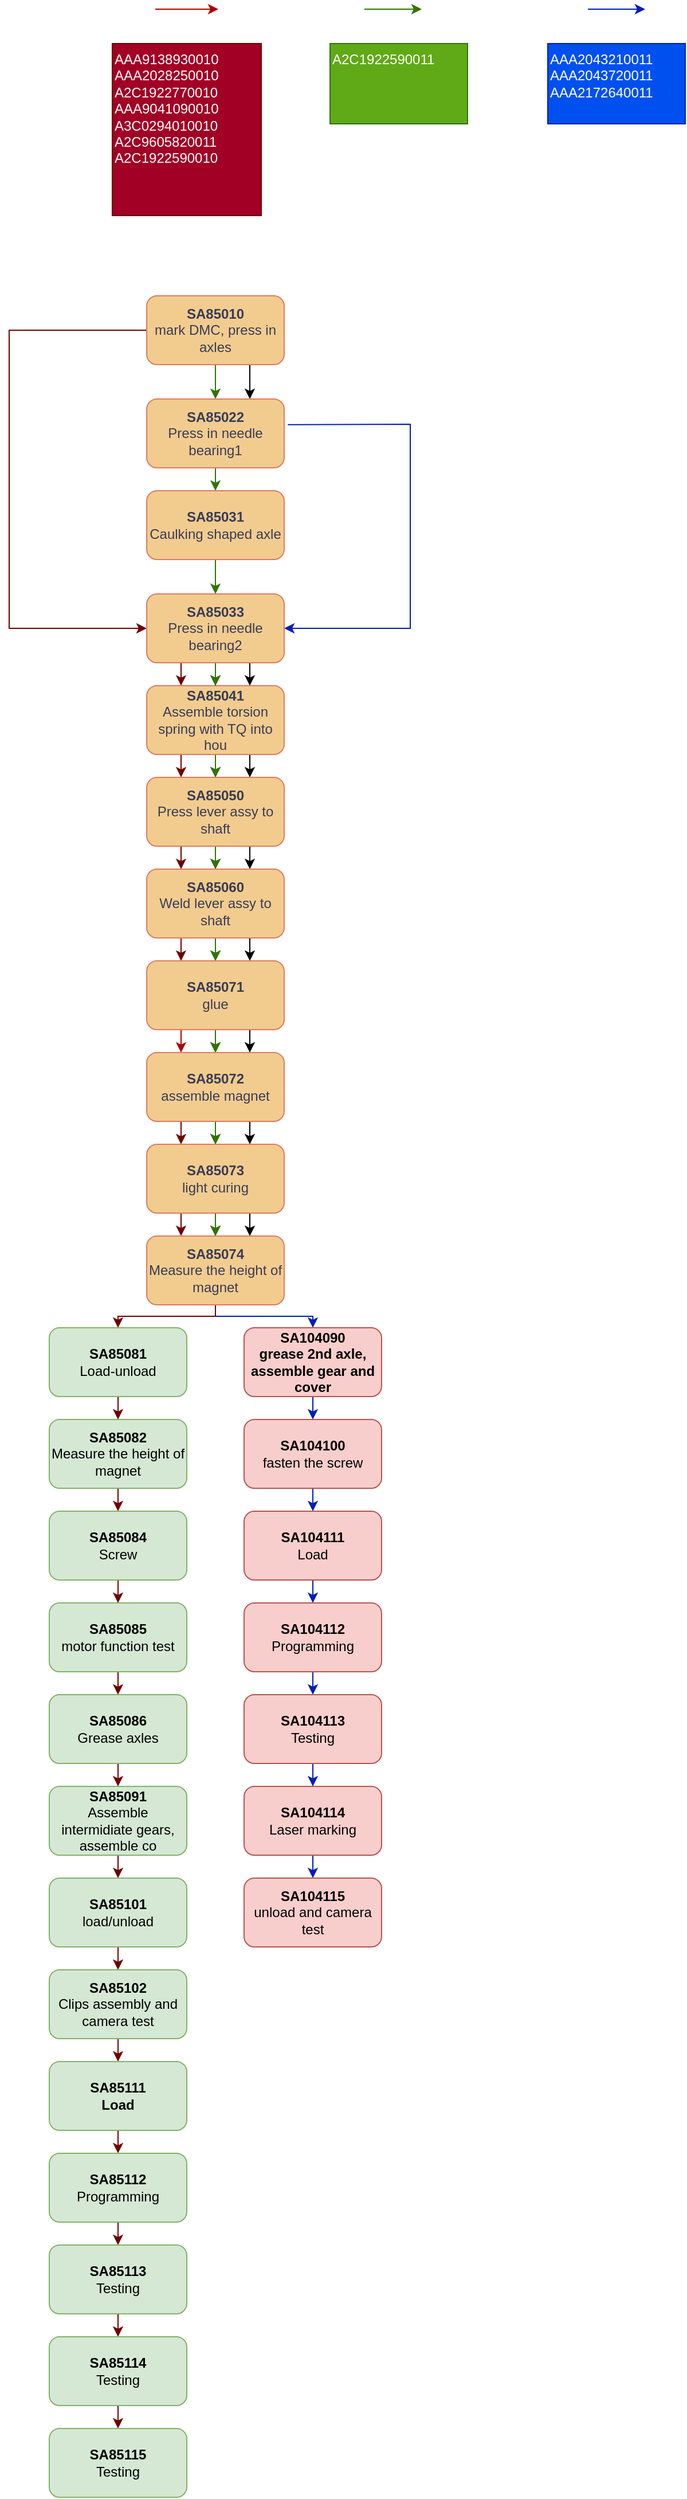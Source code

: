 <mxfile version="21.4.0" type="github">
  <diagram name="第 1 页" id="F919wnhgWzae-JaYDJG2">
    <mxGraphModel dx="1509" dy="1915" grid="1" gridSize="10" guides="1" tooltips="1" connect="1" arrows="1" fold="1" page="1" pageScale="1" pageWidth="850" pageHeight="1100" math="0" shadow="0">
      <root>
        <mxCell id="0" />
        <mxCell id="1" parent="0" />
        <mxCell id="hngQ4NxMS0mRh_SunhJK-5" value="" style="edgeStyle=none;rounded=0;orthogonalLoop=1;jettySize=auto;html=1;fillColor=#60a917;strokeColor=#2D7600;" edge="1" parent="1" source="9NtsKkYMWsxhwqF0oPti-2" target="9NtsKkYMWsxhwqF0oPti-8">
          <mxGeometry relative="1" as="geometry" />
        </mxCell>
        <mxCell id="hngQ4NxMS0mRh_SunhJK-13" value="" style="edgeStyle=none;rounded=0;orthogonalLoop=1;jettySize=auto;html=1;exitX=0;exitY=0.5;exitDx=0;exitDy=0;fillColor=#a20025;strokeColor=#6F0000;entryX=0;entryY=0.5;entryDx=0;entryDy=0;" edge="1" parent="1" source="9NtsKkYMWsxhwqF0oPti-2" target="9NtsKkYMWsxhwqF0oPti-10">
          <mxGeometry relative="1" as="geometry">
            <mxPoint x="460" y="230" as="targetPoint" />
            <Array as="points">
              <mxPoint x="190" y="-40" />
              <mxPoint x="190" y="220" />
            </Array>
          </mxGeometry>
        </mxCell>
        <mxCell id="hngQ4NxMS0mRh_SunhJK-35" style="edgeStyle=none;rounded=0;orthogonalLoop=1;jettySize=auto;html=1;exitX=0.75;exitY=1;exitDx=0;exitDy=0;entryX=0.75;entryY=0;entryDx=0;entryDy=0;" edge="1" parent="1" source="9NtsKkYMWsxhwqF0oPti-2" target="9NtsKkYMWsxhwqF0oPti-8">
          <mxGeometry relative="1" as="geometry" />
        </mxCell>
        <mxCell id="9NtsKkYMWsxhwqF0oPti-2" value="&lt;font style=&quot;font-size: 12px;&quot;&gt;&lt;b style=&quot;&quot;&gt;SA85010&lt;/b&gt;&lt;br&gt;&lt;font style=&quot;font-size: 12px;&quot;&gt;mark DMC, press in axles&lt;/font&gt;&lt;/font&gt;" style="rounded=1;whiteSpace=wrap;html=1;fillColor=#F2CC8F;strokeColor=#E07A5F;labelBackgroundColor=none;fontColor=#393C56;" parent="1" vertex="1">
          <mxGeometry x="310" y="-70" width="120" height="60" as="geometry" />
        </mxCell>
        <mxCell id="hngQ4NxMS0mRh_SunhJK-6" value="" style="edgeStyle=none;rounded=0;orthogonalLoop=1;jettySize=auto;html=1;fillColor=#0050ef;strokeColor=#001DBC;entryX=1;entryY=0.5;entryDx=0;entryDy=0;exitX=1.026;exitY=0.373;exitDx=0;exitDy=0;exitPerimeter=0;" edge="1" parent="1" source="9NtsKkYMWsxhwqF0oPti-8" target="9NtsKkYMWsxhwqF0oPti-10">
          <mxGeometry relative="1" as="geometry">
            <mxPoint x="440" y="80" as="sourcePoint" />
            <Array as="points">
              <mxPoint x="540" y="42" />
              <mxPoint x="540" y="220" />
            </Array>
          </mxGeometry>
        </mxCell>
        <mxCell id="hngQ4NxMS0mRh_SunhJK-22" value="" style="edgeStyle=none;rounded=0;orthogonalLoop=1;jettySize=auto;html=1;fillColor=#60a917;strokeColor=#2D7600;" edge="1" parent="1" source="9NtsKkYMWsxhwqF0oPti-8" target="hngQ4NxMS0mRh_SunhJK-21">
          <mxGeometry relative="1" as="geometry" />
        </mxCell>
        <mxCell id="9NtsKkYMWsxhwqF0oPti-8" value="&lt;font style=&quot;&quot;&gt;&lt;b style=&quot;font-size: 12px;&quot;&gt;SA85022&lt;/b&gt;&lt;br&gt;&lt;/font&gt;Press in needle bearing1" style="rounded=1;whiteSpace=wrap;html=1;fillColor=#F2CC8F;strokeColor=#E07A5F;labelBackgroundColor=none;fontColor=#393C56;" parent="1" vertex="1">
          <mxGeometry x="310" y="20" width="120" height="60" as="geometry" />
        </mxCell>
        <mxCell id="9NtsKkYMWsxhwqF0oPti-71" value="" style="edgeStyle=orthogonalEdgeStyle;rounded=0;orthogonalLoop=1;jettySize=auto;html=1;strokeColor=#6F0000;fillColor=#a20025;" parent="1" source="9NtsKkYMWsxhwqF0oPti-9" target="9NtsKkYMWsxhwqF0oPti-11" edge="1">
          <mxGeometry relative="1" as="geometry">
            <Array as="points">
              <mxPoint x="370" y="325" />
              <mxPoint x="370" y="345" />
            </Array>
          </mxGeometry>
        </mxCell>
        <mxCell id="9NtsKkYMWsxhwqF0oPti-83" style="edgeStyle=orthogonalEdgeStyle;rounded=0;orthogonalLoop=1;jettySize=auto;html=1;exitDx=0;exitDy=0;entryDx=0;entryDy=0;fillColor=#60a917;strokeColor=#2D7600;" parent="1" source="9NtsKkYMWsxhwqF0oPti-9" target="9NtsKkYMWsxhwqF0oPti-11" edge="1">
          <mxGeometry relative="1" as="geometry">
            <Array as="points" />
          </mxGeometry>
        </mxCell>
        <mxCell id="hngQ4NxMS0mRh_SunhJK-15" style="edgeStyle=none;rounded=0;orthogonalLoop=1;jettySize=auto;html=1;exitX=0.25;exitY=1;exitDx=0;exitDy=0;entryX=0.25;entryY=0;entryDx=0;entryDy=0;fillColor=#a20025;strokeColor=#6F0000;" edge="1" parent="1" source="9NtsKkYMWsxhwqF0oPti-9" target="9NtsKkYMWsxhwqF0oPti-11">
          <mxGeometry relative="1" as="geometry" />
        </mxCell>
        <mxCell id="hngQ4NxMS0mRh_SunhJK-29" style="edgeStyle=none;rounded=0;orthogonalLoop=1;jettySize=auto;html=1;exitX=0.75;exitY=1;exitDx=0;exitDy=0;entryX=0.75;entryY=0;entryDx=0;entryDy=0;" edge="1" parent="1" source="9NtsKkYMWsxhwqF0oPti-9" target="9NtsKkYMWsxhwqF0oPti-11">
          <mxGeometry relative="1" as="geometry" />
        </mxCell>
        <mxCell id="9NtsKkYMWsxhwqF0oPti-9" value="&lt;font style=&quot;&quot;&gt;&lt;b style=&quot;font-size: 12px;&quot;&gt;SA85041&lt;/b&gt;&lt;br&gt;Assemble torsion spring with TQ into hou&lt;br&gt;&lt;/font&gt;" style="rounded=1;whiteSpace=wrap;html=1;fillColor=#F2CC8F;strokeColor=#E07A5F;labelBackgroundColor=none;fontColor=#393C56;" parent="1" vertex="1">
          <mxGeometry x="310" y="270" width="120" height="60" as="geometry" />
        </mxCell>
        <mxCell id="9NtsKkYMWsxhwqF0oPti-70" value="" style="edgeStyle=orthogonalEdgeStyle;rounded=0;orthogonalLoop=1;jettySize=auto;html=1;strokeColor=#6F0000;fillColor=#a20025;" parent="1" source="9NtsKkYMWsxhwqF0oPti-10" target="9NtsKkYMWsxhwqF0oPti-9" edge="1">
          <mxGeometry relative="1" as="geometry">
            <Array as="points">
              <mxPoint x="370" y="245" />
              <mxPoint x="370" y="265" />
            </Array>
          </mxGeometry>
        </mxCell>
        <mxCell id="9NtsKkYMWsxhwqF0oPti-82" style="edgeStyle=orthogonalEdgeStyle;rounded=0;orthogonalLoop=1;jettySize=auto;html=1;exitDx=0;exitDy=0;entryDx=0;entryDy=0;fillColor=#60a917;strokeColor=#2D7600;" parent="1" source="9NtsKkYMWsxhwqF0oPti-10" target="9NtsKkYMWsxhwqF0oPti-9" edge="1">
          <mxGeometry relative="1" as="geometry">
            <Array as="points" />
          </mxGeometry>
        </mxCell>
        <mxCell id="hngQ4NxMS0mRh_SunhJK-14" style="edgeStyle=none;rounded=0;orthogonalLoop=1;jettySize=auto;html=1;exitX=0.25;exitY=1;exitDx=0;exitDy=0;entryX=0.25;entryY=0;entryDx=0;entryDy=0;fillColor=#a20025;strokeColor=#6F0000;" edge="1" parent="1" source="9NtsKkYMWsxhwqF0oPti-10" target="9NtsKkYMWsxhwqF0oPti-9">
          <mxGeometry relative="1" as="geometry" />
        </mxCell>
        <mxCell id="hngQ4NxMS0mRh_SunhJK-28" style="edgeStyle=none;rounded=0;orthogonalLoop=1;jettySize=auto;html=1;exitX=0.75;exitY=1;exitDx=0;exitDy=0;entryX=0.75;entryY=0;entryDx=0;entryDy=0;" edge="1" parent="1" source="9NtsKkYMWsxhwqF0oPti-10" target="9NtsKkYMWsxhwqF0oPti-9">
          <mxGeometry relative="1" as="geometry" />
        </mxCell>
        <mxCell id="9NtsKkYMWsxhwqF0oPti-10" value="&lt;font style=&quot;font-size: 12px;&quot;&gt;&lt;b style=&quot;&quot;&gt;SA85033&lt;/b&gt;&lt;br&gt;&lt;font style=&quot;font-size: 12px;&quot;&gt;Press in needle bearing2&lt;/font&gt;&lt;/font&gt;" style="rounded=1;whiteSpace=wrap;html=1;fillColor=#F2CC8F;strokeColor=#E07A5F;labelBackgroundColor=none;fontColor=#393C56;" parent="1" vertex="1">
          <mxGeometry x="310" y="190" width="120" height="60" as="geometry" />
        </mxCell>
        <mxCell id="9NtsKkYMWsxhwqF0oPti-72" value="" style="edgeStyle=orthogonalEdgeStyle;rounded=0;orthogonalLoop=1;jettySize=auto;html=1;strokeColor=#6F0000;fillColor=#a20025;" parent="1" source="9NtsKkYMWsxhwqF0oPti-11" target="9NtsKkYMWsxhwqF0oPti-12" edge="1">
          <mxGeometry relative="1" as="geometry">
            <Array as="points">
              <mxPoint x="370" y="405" />
              <mxPoint x="370" y="425" />
            </Array>
          </mxGeometry>
        </mxCell>
        <mxCell id="9NtsKkYMWsxhwqF0oPti-84" style="edgeStyle=orthogonalEdgeStyle;rounded=0;orthogonalLoop=1;jettySize=auto;html=1;exitDx=0;exitDy=0;entryDx=0;entryDy=0;fillColor=#60a917;strokeColor=#2D7600;" parent="1" source="9NtsKkYMWsxhwqF0oPti-11" target="9NtsKkYMWsxhwqF0oPti-12" edge="1">
          <mxGeometry relative="1" as="geometry">
            <Array as="points" />
          </mxGeometry>
        </mxCell>
        <mxCell id="hngQ4NxMS0mRh_SunhJK-16" style="edgeStyle=none;rounded=0;orthogonalLoop=1;jettySize=auto;html=1;exitX=0.25;exitY=1;exitDx=0;exitDy=0;entryX=0.25;entryY=0;entryDx=0;entryDy=0;fillColor=#a20025;strokeColor=#6F0000;" edge="1" parent="1" source="9NtsKkYMWsxhwqF0oPti-11" target="9NtsKkYMWsxhwqF0oPti-12">
          <mxGeometry relative="1" as="geometry" />
        </mxCell>
        <mxCell id="hngQ4NxMS0mRh_SunhJK-30" style="edgeStyle=none;rounded=0;orthogonalLoop=1;jettySize=auto;html=1;exitX=0.75;exitY=1;exitDx=0;exitDy=0;entryX=0.75;entryY=0;entryDx=0;entryDy=0;" edge="1" parent="1" source="9NtsKkYMWsxhwqF0oPti-11" target="9NtsKkYMWsxhwqF0oPti-12">
          <mxGeometry relative="1" as="geometry" />
        </mxCell>
        <mxCell id="9NtsKkYMWsxhwqF0oPti-11" value="&lt;font style=&quot;&quot;&gt;&lt;b style=&quot;font-size: 12px;&quot;&gt;SA85050&lt;/b&gt;&lt;b&gt;&lt;br&gt;&lt;/b&gt;Press lever assy to shaft&lt;br&gt;&lt;/font&gt;" style="rounded=1;whiteSpace=wrap;html=1;fillColor=#F2CC8F;strokeColor=#E07A5F;labelBackgroundColor=none;fontColor=#393C56;" parent="1" vertex="1">
          <mxGeometry x="310" y="350" width="120" height="60" as="geometry" />
        </mxCell>
        <mxCell id="9NtsKkYMWsxhwqF0oPti-73" value="" style="edgeStyle=orthogonalEdgeStyle;rounded=0;orthogonalLoop=1;jettySize=auto;html=1;strokeColor=#6F0000;fillColor=#a20025;" parent="1" source="9NtsKkYMWsxhwqF0oPti-12" target="9NtsKkYMWsxhwqF0oPti-17" edge="1">
          <mxGeometry relative="1" as="geometry">
            <Array as="points">
              <mxPoint x="370" y="485" />
              <mxPoint x="370" y="505" />
            </Array>
          </mxGeometry>
        </mxCell>
        <mxCell id="9NtsKkYMWsxhwqF0oPti-85" style="edgeStyle=orthogonalEdgeStyle;rounded=0;orthogonalLoop=1;jettySize=auto;html=1;exitDx=0;exitDy=0;entryDx=0;entryDy=0;fillColor=#60a917;strokeColor=#2D7600;" parent="1" source="9NtsKkYMWsxhwqF0oPti-12" target="9NtsKkYMWsxhwqF0oPti-17" edge="1">
          <mxGeometry relative="1" as="geometry">
            <Array as="points" />
          </mxGeometry>
        </mxCell>
        <mxCell id="hngQ4NxMS0mRh_SunhJK-17" style="edgeStyle=none;rounded=0;orthogonalLoop=1;jettySize=auto;html=1;exitX=0.25;exitY=1;exitDx=0;exitDy=0;entryX=0.25;entryY=0;entryDx=0;entryDy=0;fillColor=#a20025;strokeColor=#6F0000;" edge="1" parent="1" source="9NtsKkYMWsxhwqF0oPti-12" target="9NtsKkYMWsxhwqF0oPti-17">
          <mxGeometry relative="1" as="geometry" />
        </mxCell>
        <mxCell id="hngQ4NxMS0mRh_SunhJK-31" style="edgeStyle=none;rounded=0;orthogonalLoop=1;jettySize=auto;html=1;exitX=0.75;exitY=1;exitDx=0;exitDy=0;entryX=0.75;entryY=0;entryDx=0;entryDy=0;" edge="1" parent="1" source="9NtsKkYMWsxhwqF0oPti-12" target="9NtsKkYMWsxhwqF0oPti-17">
          <mxGeometry relative="1" as="geometry" />
        </mxCell>
        <mxCell id="9NtsKkYMWsxhwqF0oPti-12" value="&lt;font style=&quot;&quot;&gt;&lt;b style=&quot;font-size: 12px;&quot;&gt;SA85060&lt;/b&gt;&lt;br&gt;Weld lever assy to shaft&lt;br&gt;&lt;/font&gt;" style="rounded=1;whiteSpace=wrap;html=1;fillColor=#F2CC8F;strokeColor=#E07A5F;labelBackgroundColor=none;fontColor=#393C56;" parent="1" vertex="1">
          <mxGeometry x="310" y="430" width="120" height="60" as="geometry" />
        </mxCell>
        <mxCell id="9NtsKkYMWsxhwqF0oPti-75" value="" style="edgeStyle=orthogonalEdgeStyle;rounded=0;orthogonalLoop=1;jettySize=auto;html=1;strokeColor=#6F0000;fillColor=#a20025;" parent="1" source="9NtsKkYMWsxhwqF0oPti-17" target="9NtsKkYMWsxhwqF0oPti-18" edge="1">
          <mxGeometry relative="1" as="geometry">
            <Array as="points">
              <mxPoint x="370" y="565" />
              <mxPoint x="370" y="585" />
            </Array>
          </mxGeometry>
        </mxCell>
        <mxCell id="9NtsKkYMWsxhwqF0oPti-86" style="edgeStyle=orthogonalEdgeStyle;rounded=0;orthogonalLoop=1;jettySize=auto;html=1;exitDx=0;exitDy=0;entryDx=0;entryDy=0;fillColor=#60a917;strokeColor=#2D7600;" parent="1" source="9NtsKkYMWsxhwqF0oPti-17" target="9NtsKkYMWsxhwqF0oPti-18" edge="1">
          <mxGeometry relative="1" as="geometry">
            <Array as="points" />
          </mxGeometry>
        </mxCell>
        <mxCell id="hngQ4NxMS0mRh_SunhJK-18" style="edgeStyle=none;rounded=0;orthogonalLoop=1;jettySize=auto;html=1;exitX=0.25;exitY=1;exitDx=0;exitDy=0;entryX=0.25;entryY=0;entryDx=0;entryDy=0;fillColor=#e51400;strokeColor=#B20000;" edge="1" parent="1" source="9NtsKkYMWsxhwqF0oPti-17" target="9NtsKkYMWsxhwqF0oPti-18">
          <mxGeometry relative="1" as="geometry" />
        </mxCell>
        <mxCell id="hngQ4NxMS0mRh_SunhJK-32" style="edgeStyle=none;rounded=0;orthogonalLoop=1;jettySize=auto;html=1;exitX=0.75;exitY=1;exitDx=0;exitDy=0;entryX=0.75;entryY=0;entryDx=0;entryDy=0;" edge="1" parent="1" source="9NtsKkYMWsxhwqF0oPti-17" target="9NtsKkYMWsxhwqF0oPti-18">
          <mxGeometry relative="1" as="geometry" />
        </mxCell>
        <mxCell id="9NtsKkYMWsxhwqF0oPti-17" value="&lt;font style=&quot;&quot;&gt;&lt;b&gt;SA85071&lt;/b&gt;&lt;br&gt;glue&lt;br&gt;&lt;/font&gt;" style="rounded=1;whiteSpace=wrap;html=1;fillColor=#F2CC8F;strokeColor=#E07A5F;labelBackgroundColor=none;fontColor=#393C56;" parent="1" vertex="1">
          <mxGeometry x="310" y="510" width="120" height="60" as="geometry" />
        </mxCell>
        <mxCell id="9NtsKkYMWsxhwqF0oPti-76" value="" style="edgeStyle=orthogonalEdgeStyle;rounded=0;orthogonalLoop=1;jettySize=auto;html=1;strokeColor=#6F0000;fillColor=#a20025;" parent="1" source="9NtsKkYMWsxhwqF0oPti-18" target="9NtsKkYMWsxhwqF0oPti-19" edge="1">
          <mxGeometry relative="1" as="geometry">
            <Array as="points">
              <mxPoint x="370" y="645" />
              <mxPoint x="370" y="665" />
            </Array>
          </mxGeometry>
        </mxCell>
        <mxCell id="9NtsKkYMWsxhwqF0oPti-87" style="edgeStyle=orthogonalEdgeStyle;rounded=0;orthogonalLoop=1;jettySize=auto;html=1;exitDx=0;exitDy=0;entryDx=0;entryDy=0;fillColor=#60a917;strokeColor=#2D7600;" parent="1" source="9NtsKkYMWsxhwqF0oPti-18" target="9NtsKkYMWsxhwqF0oPti-19" edge="1">
          <mxGeometry relative="1" as="geometry">
            <Array as="points" />
          </mxGeometry>
        </mxCell>
        <mxCell id="hngQ4NxMS0mRh_SunhJK-19" style="edgeStyle=none;rounded=0;orthogonalLoop=1;jettySize=auto;html=1;exitX=0.25;exitY=1;exitDx=0;exitDy=0;entryX=0.25;entryY=0;entryDx=0;entryDy=0;fillColor=#a20025;strokeColor=#6F0000;" edge="1" parent="1" source="9NtsKkYMWsxhwqF0oPti-18" target="9NtsKkYMWsxhwqF0oPti-19">
          <mxGeometry relative="1" as="geometry" />
        </mxCell>
        <mxCell id="hngQ4NxMS0mRh_SunhJK-33" style="edgeStyle=none;rounded=0;orthogonalLoop=1;jettySize=auto;html=1;exitX=0.75;exitY=1;exitDx=0;exitDy=0;entryX=0.75;entryY=0;entryDx=0;entryDy=0;" edge="1" parent="1" source="9NtsKkYMWsxhwqF0oPti-18" target="9NtsKkYMWsxhwqF0oPti-19">
          <mxGeometry relative="1" as="geometry" />
        </mxCell>
        <mxCell id="9NtsKkYMWsxhwqF0oPti-18" value="&lt;font style=&quot;&quot;&gt;&lt;b&gt;SA85072&lt;/b&gt;&lt;br&gt;assemble magnet&lt;br&gt;&lt;/font&gt;" style="rounded=1;whiteSpace=wrap;html=1;fillColor=#F2CC8F;strokeColor=#E07A5F;labelBackgroundColor=none;fontColor=#393C56;" parent="1" vertex="1">
          <mxGeometry x="310" y="590" width="120" height="60" as="geometry" />
        </mxCell>
        <mxCell id="9NtsKkYMWsxhwqF0oPti-77" value="" style="edgeStyle=orthogonalEdgeStyle;rounded=0;orthogonalLoop=1;jettySize=auto;html=1;strokeColor=#6F0000;fillColor=#a20025;" parent="1" source="9NtsKkYMWsxhwqF0oPti-19" target="9NtsKkYMWsxhwqF0oPti-20" edge="1">
          <mxGeometry relative="1" as="geometry">
            <Array as="points">
              <mxPoint x="370" y="725" />
              <mxPoint x="370" y="745" />
            </Array>
          </mxGeometry>
        </mxCell>
        <mxCell id="9NtsKkYMWsxhwqF0oPti-88" style="edgeStyle=orthogonalEdgeStyle;rounded=0;orthogonalLoop=1;jettySize=auto;html=1;exitDx=0;exitDy=0;entryDx=0;entryDy=0;fillColor=#60a917;strokeColor=#2D7600;" parent="1" source="9NtsKkYMWsxhwqF0oPti-19" target="9NtsKkYMWsxhwqF0oPti-20" edge="1">
          <mxGeometry relative="1" as="geometry">
            <Array as="points" />
          </mxGeometry>
        </mxCell>
        <mxCell id="hngQ4NxMS0mRh_SunhJK-20" style="edgeStyle=none;rounded=0;orthogonalLoop=1;jettySize=auto;html=1;exitX=0.25;exitY=1;exitDx=0;exitDy=0;entryX=0.25;entryY=0;entryDx=0;entryDy=0;fillColor=#a20025;strokeColor=#6F0000;" edge="1" parent="1" source="9NtsKkYMWsxhwqF0oPti-19" target="9NtsKkYMWsxhwqF0oPti-20">
          <mxGeometry relative="1" as="geometry" />
        </mxCell>
        <mxCell id="hngQ4NxMS0mRh_SunhJK-34" style="edgeStyle=none;rounded=0;orthogonalLoop=1;jettySize=auto;html=1;exitX=0.75;exitY=1;exitDx=0;exitDy=0;entryX=0.75;entryY=0;entryDx=0;entryDy=0;" edge="1" parent="1" source="9NtsKkYMWsxhwqF0oPti-19" target="9NtsKkYMWsxhwqF0oPti-20">
          <mxGeometry relative="1" as="geometry" />
        </mxCell>
        <mxCell id="9NtsKkYMWsxhwqF0oPti-19" value="&lt;font style=&quot;&quot;&gt;&lt;b&gt;SA85073&lt;/b&gt;&lt;br&gt;light curing&lt;br&gt;&lt;/font&gt;" style="rounded=1;whiteSpace=wrap;html=1;fillColor=#F2CC8F;strokeColor=#E07A5F;labelBackgroundColor=none;fontColor=#393C56;" parent="1" vertex="1">
          <mxGeometry x="310" y="670" width="120" height="60" as="geometry" />
        </mxCell>
        <mxCell id="9NtsKkYMWsxhwqF0oPti-93" style="edgeStyle=orthogonalEdgeStyle;rounded=0;orthogonalLoop=1;jettySize=auto;html=1;exitDx=0;exitDy=0;entryDx=0;entryDy=0;strokeColor=#001DBC;" parent="1" source="9NtsKkYMWsxhwqF0oPti-20" target="9NtsKkYMWsxhwqF0oPti-41" edge="1">
          <mxGeometry relative="1" as="geometry">
            <Array as="points">
              <mxPoint x="370" y="805" />
              <mxPoint x="370" y="820" />
              <mxPoint x="455" y="820" />
              <mxPoint x="455" y="825" />
            </Array>
          </mxGeometry>
        </mxCell>
        <mxCell id="9NtsKkYMWsxhwqF0oPti-95" style="edgeStyle=orthogonalEdgeStyle;rounded=0;orthogonalLoop=1;jettySize=auto;html=1;exitDx=0;exitDy=0;entryDx=0;entryDy=0;fillColor=#a20025;strokeColor=#6F0000;" parent="1" source="9NtsKkYMWsxhwqF0oPti-20" target="9NtsKkYMWsxhwqF0oPti-26" edge="1">
          <mxGeometry relative="1" as="geometry">
            <Array as="points">
              <mxPoint x="370" y="805" />
              <mxPoint x="370" y="820" />
              <mxPoint x="285" y="820" />
              <mxPoint x="285" y="825" />
            </Array>
          </mxGeometry>
        </mxCell>
        <mxCell id="9NtsKkYMWsxhwqF0oPti-20" value="&lt;font style=&quot;&quot;&gt;&lt;b&gt;SA85074&lt;/b&gt;&lt;br&gt;Measure the height of magnet&lt;br&gt;&lt;/font&gt;" style="rounded=1;whiteSpace=wrap;html=1;fillColor=#F2CC8F;strokeColor=#E07A5F;labelBackgroundColor=none;fontColor=#393C56;" parent="1" vertex="1">
          <mxGeometry x="310" y="750" width="120" height="60" as="geometry" />
        </mxCell>
        <mxCell id="9NtsKkYMWsxhwqF0oPti-98" value="" style="edgeStyle=orthogonalEdgeStyle;rounded=0;orthogonalLoop=1;jettySize=auto;html=1;fillColor=#a20025;strokeColor=#6F0000;" parent="1" source="9NtsKkYMWsxhwqF0oPti-24" target="9NtsKkYMWsxhwqF0oPti-27" edge="1">
          <mxGeometry relative="1" as="geometry">
            <Array as="points">
              <mxPoint x="285" y="965" />
              <mxPoint x="285" y="985" />
            </Array>
          </mxGeometry>
        </mxCell>
        <mxCell id="9NtsKkYMWsxhwqF0oPti-24" value="&lt;font style=&quot;&quot;&gt;&lt;b&gt;SA85082&lt;/b&gt;&lt;br&gt;Measure the height of magnet&lt;br&gt;&lt;/font&gt;" style="rounded=1;whiteSpace=wrap;html=1;fillColor=#d5e8d4;strokeColor=#82b366;labelBackgroundColor=none;flipV=0;flipH=0;" parent="1" vertex="1">
          <mxGeometry x="225" y="910" width="120" height="60" as="geometry" />
        </mxCell>
        <mxCell id="9NtsKkYMWsxhwqF0oPti-101" value="" style="edgeStyle=orthogonalEdgeStyle;rounded=0;orthogonalLoop=1;jettySize=auto;html=1;fillColor=#a20025;strokeColor=#6F0000;" parent="1" source="9NtsKkYMWsxhwqF0oPti-25" target="9NtsKkYMWsxhwqF0oPti-28" edge="1">
          <mxGeometry relative="1" as="geometry">
            <Array as="points">
              <mxPoint x="285" y="1125" />
              <mxPoint x="285" y="1145" />
            </Array>
          </mxGeometry>
        </mxCell>
        <mxCell id="9NtsKkYMWsxhwqF0oPti-25" value="&lt;font style=&quot;&quot;&gt;&lt;b&gt;SA85085&lt;/b&gt;&lt;br&gt;motor function test&lt;br&gt;&lt;/font&gt;" style="rounded=1;whiteSpace=wrap;html=1;fillColor=#d5e8d4;strokeColor=#82b366;labelBackgroundColor=none;flipV=0;flipH=0;" parent="1" vertex="1">
          <mxGeometry x="225" y="1070" width="120" height="60" as="geometry" />
        </mxCell>
        <mxCell id="9NtsKkYMWsxhwqF0oPti-96" value="" style="edgeStyle=orthogonalEdgeStyle;rounded=0;orthogonalLoop=1;jettySize=auto;html=1;fillColor=#a20025;strokeColor=#6F0000;" parent="1" source="9NtsKkYMWsxhwqF0oPti-26" target="9NtsKkYMWsxhwqF0oPti-24" edge="1">
          <mxGeometry relative="1" as="geometry">
            <Array as="points">
              <mxPoint x="285" y="885" />
              <mxPoint x="285" y="905" />
            </Array>
          </mxGeometry>
        </mxCell>
        <mxCell id="9NtsKkYMWsxhwqF0oPti-26" value="&lt;font style=&quot;&quot;&gt;&lt;b&gt;SA85081&lt;br&gt;&lt;/b&gt;Load-unload&lt;br&gt;&lt;/font&gt;" style="rounded=1;whiteSpace=wrap;html=1;fillColor=#d5e8d4;strokeColor=#82b366;labelBackgroundColor=none;flipV=0;flipH=0;" parent="1" vertex="1">
          <mxGeometry x="225" y="830" width="120" height="60" as="geometry" />
        </mxCell>
        <mxCell id="9NtsKkYMWsxhwqF0oPti-100" value="" style="edgeStyle=orthogonalEdgeStyle;rounded=0;orthogonalLoop=1;jettySize=auto;html=1;fillColor=#a20025;strokeColor=#6F0000;" parent="1" source="9NtsKkYMWsxhwqF0oPti-27" target="9NtsKkYMWsxhwqF0oPti-25" edge="1">
          <mxGeometry relative="1" as="geometry">
            <Array as="points">
              <mxPoint x="285" y="1045" />
              <mxPoint x="285" y="1065" />
            </Array>
          </mxGeometry>
        </mxCell>
        <mxCell id="9NtsKkYMWsxhwqF0oPti-27" value="&lt;font style=&quot;&quot;&gt;&lt;b&gt;SA85084&lt;/b&gt;&lt;br&gt;Screw&lt;br&gt;&lt;/font&gt;" style="rounded=1;whiteSpace=wrap;html=1;fillColor=#d5e8d4;strokeColor=#82b366;labelBackgroundColor=none;flipV=0;flipH=0;" parent="1" vertex="1">
          <mxGeometry x="225" y="990" width="120" height="60" as="geometry" />
        </mxCell>
        <mxCell id="9NtsKkYMWsxhwqF0oPti-102" value="" style="edgeStyle=orthogonalEdgeStyle;rounded=0;orthogonalLoop=1;jettySize=auto;html=1;fillColor=#a20025;strokeColor=#6F0000;" parent="1" source="9NtsKkYMWsxhwqF0oPti-28" target="9NtsKkYMWsxhwqF0oPti-29" edge="1">
          <mxGeometry relative="1" as="geometry">
            <Array as="points">
              <mxPoint x="285" y="1205" />
              <mxPoint x="285" y="1225" />
            </Array>
          </mxGeometry>
        </mxCell>
        <mxCell id="9NtsKkYMWsxhwqF0oPti-28" value="&lt;font style=&quot;&quot;&gt;&lt;b&gt;SA85086&lt;/b&gt;&lt;br&gt;Grease axles&lt;br&gt;&lt;/font&gt;" style="rounded=1;whiteSpace=wrap;html=1;fillColor=#d5e8d4;strokeColor=#82b366;labelBackgroundColor=none;flipV=0;flipH=0;" parent="1" vertex="1">
          <mxGeometry x="225" y="1150" width="120" height="60" as="geometry" />
        </mxCell>
        <mxCell id="9NtsKkYMWsxhwqF0oPti-104" value="" style="edgeStyle=orthogonalEdgeStyle;rounded=0;orthogonalLoop=1;jettySize=auto;html=1;fillColor=#a20025;strokeColor=#6F0000;" parent="1" source="9NtsKkYMWsxhwqF0oPti-29" target="9NtsKkYMWsxhwqF0oPti-30" edge="1">
          <mxGeometry relative="1" as="geometry">
            <Array as="points">
              <mxPoint x="285" y="1285" />
              <mxPoint x="285" y="1305" />
            </Array>
          </mxGeometry>
        </mxCell>
        <mxCell id="9NtsKkYMWsxhwqF0oPti-29" value="&lt;font style=&quot;&quot;&gt;&lt;b&gt;SA85091&lt;/b&gt;&lt;br&gt;Assemble intermidiate gears, assemble co&lt;br&gt;&lt;/font&gt;" style="rounded=1;whiteSpace=wrap;html=1;fillColor=#d5e8d4;strokeColor=#82b366;labelBackgroundColor=none;flipV=0;flipH=0;" parent="1" vertex="1">
          <mxGeometry x="225" y="1230" width="120" height="60" as="geometry" />
        </mxCell>
        <mxCell id="9NtsKkYMWsxhwqF0oPti-105" value="" style="edgeStyle=orthogonalEdgeStyle;rounded=0;orthogonalLoop=1;jettySize=auto;html=1;fillColor=#a20025;strokeColor=#6F0000;" parent="1" source="9NtsKkYMWsxhwqF0oPti-30" target="9NtsKkYMWsxhwqF0oPti-33" edge="1">
          <mxGeometry relative="1" as="geometry">
            <Array as="points">
              <mxPoint x="285" y="1365" />
              <mxPoint x="285" y="1385" />
            </Array>
          </mxGeometry>
        </mxCell>
        <mxCell id="9NtsKkYMWsxhwqF0oPti-30" value="&lt;font style=&quot;&quot;&gt;&lt;b&gt;SA85101&lt;/b&gt;&lt;br&gt;load/unload&lt;br&gt;&lt;/font&gt;" style="rounded=1;whiteSpace=wrap;html=1;fillColor=#d5e8d4;strokeColor=#82b366;labelBackgroundColor=none;flipV=0;flipH=0;" parent="1" vertex="1">
          <mxGeometry x="225" y="1310" width="120" height="60" as="geometry" />
        </mxCell>
        <mxCell id="9NtsKkYMWsxhwqF0oPti-106" value="" style="edgeStyle=orthogonalEdgeStyle;rounded=0;orthogonalLoop=1;jettySize=auto;html=1;fillColor=#a20025;strokeColor=#6F0000;" parent="1" source="9NtsKkYMWsxhwqF0oPti-33" target="9NtsKkYMWsxhwqF0oPti-34" edge="1">
          <mxGeometry relative="1" as="geometry">
            <Array as="points">
              <mxPoint x="285" y="1445" />
              <mxPoint x="285" y="1465" />
            </Array>
          </mxGeometry>
        </mxCell>
        <mxCell id="9NtsKkYMWsxhwqF0oPti-33" value="&lt;font style=&quot;&quot;&gt;&lt;b&gt;SA85102&lt;/b&gt;&lt;br&gt;Clips assembly and camera test&lt;br&gt;&lt;/font&gt;" style="rounded=1;whiteSpace=wrap;html=1;fillColor=#d5e8d4;strokeColor=#82b366;labelBackgroundColor=none;flipV=0;flipH=0;" parent="1" vertex="1">
          <mxGeometry x="225" y="1390" width="120" height="60" as="geometry" />
        </mxCell>
        <mxCell id="9NtsKkYMWsxhwqF0oPti-107" value="" style="edgeStyle=orthogonalEdgeStyle;rounded=0;orthogonalLoop=1;jettySize=auto;html=1;fillColor=#a20025;strokeColor=#6F0000;" parent="1" source="9NtsKkYMWsxhwqF0oPti-34" target="9NtsKkYMWsxhwqF0oPti-35" edge="1">
          <mxGeometry relative="1" as="geometry">
            <Array as="points">
              <mxPoint x="285" y="1525" />
              <mxPoint x="285" y="1545" />
            </Array>
          </mxGeometry>
        </mxCell>
        <mxCell id="9NtsKkYMWsxhwqF0oPti-34" value="&lt;font style=&quot;&quot;&gt;&lt;b&gt;SA85111&lt;br&gt;Load&lt;/b&gt;&lt;br&gt;&lt;/font&gt;" style="rounded=1;whiteSpace=wrap;html=1;fillColor=#d5e8d4;strokeColor=#82b366;labelBackgroundColor=none;flipV=0;flipH=0;" parent="1" vertex="1">
          <mxGeometry x="225" y="1470" width="120" height="60" as="geometry" />
        </mxCell>
        <mxCell id="9NtsKkYMWsxhwqF0oPti-108" value="" style="edgeStyle=orthogonalEdgeStyle;rounded=0;orthogonalLoop=1;jettySize=auto;html=1;fillColor=#a20025;strokeColor=#6F0000;" parent="1" source="9NtsKkYMWsxhwqF0oPti-35" target="9NtsKkYMWsxhwqF0oPti-36" edge="1">
          <mxGeometry relative="1" as="geometry">
            <Array as="points">
              <mxPoint x="285" y="1605" />
              <mxPoint x="285" y="1625" />
            </Array>
          </mxGeometry>
        </mxCell>
        <mxCell id="9NtsKkYMWsxhwqF0oPti-35" value="&lt;font style=&quot;&quot;&gt;&lt;b&gt;SA85112&lt;/b&gt;&lt;br&gt;Programming&lt;br&gt;&lt;/font&gt;" style="rounded=1;whiteSpace=wrap;html=1;fillColor=#d5e8d4;strokeColor=#82b366;labelBackgroundColor=none;flipV=0;flipH=0;" parent="1" vertex="1">
          <mxGeometry x="225" y="1550" width="120" height="60" as="geometry" />
        </mxCell>
        <mxCell id="9NtsKkYMWsxhwqF0oPti-109" value="" style="edgeStyle=orthogonalEdgeStyle;rounded=0;orthogonalLoop=1;jettySize=auto;html=1;fillColor=#a20025;strokeColor=#6F0000;" parent="1" source="9NtsKkYMWsxhwqF0oPti-36" target="9NtsKkYMWsxhwqF0oPti-39" edge="1">
          <mxGeometry relative="1" as="geometry">
            <Array as="points">
              <mxPoint x="285" y="1685" />
              <mxPoint x="285" y="1705" />
            </Array>
          </mxGeometry>
        </mxCell>
        <mxCell id="9NtsKkYMWsxhwqF0oPti-36" value="&lt;font style=&quot;&quot;&gt;&lt;b&gt;SA85113&lt;/b&gt;&lt;br&gt;Testing&lt;br&gt;&lt;/font&gt;" style="rounded=1;whiteSpace=wrap;html=1;fillColor=#d5e8d4;strokeColor=#82b366;labelBackgroundColor=none;flipV=0;flipH=0;" parent="1" vertex="1">
          <mxGeometry x="225" y="1630" width="120" height="60" as="geometry" />
        </mxCell>
        <mxCell id="9NtsKkYMWsxhwqF0oPti-110" value="" style="edgeStyle=orthogonalEdgeStyle;rounded=0;orthogonalLoop=1;jettySize=auto;html=1;fillColor=#a20025;strokeColor=#6F0000;" parent="1" source="9NtsKkYMWsxhwqF0oPti-39" target="9NtsKkYMWsxhwqF0oPti-40" edge="1">
          <mxGeometry relative="1" as="geometry">
            <Array as="points">
              <mxPoint x="285" y="1765" />
              <mxPoint x="285" y="1785" />
            </Array>
          </mxGeometry>
        </mxCell>
        <mxCell id="9NtsKkYMWsxhwqF0oPti-39" value="&lt;font style=&quot;&quot;&gt;&lt;b&gt;SA85114&lt;/b&gt;&lt;br&gt;Testing&lt;br&gt;&lt;/font&gt;" style="rounded=1;whiteSpace=wrap;html=1;fillColor=#d5e8d4;strokeColor=#82b366;labelBackgroundColor=none;flipV=0;flipH=0;" parent="1" vertex="1">
          <mxGeometry x="225" y="1710" width="120" height="60" as="geometry" />
        </mxCell>
        <mxCell id="9NtsKkYMWsxhwqF0oPti-40" value="&lt;font style=&quot;&quot;&gt;&lt;b&gt;SA85115&lt;/b&gt;&lt;br&gt;Testing&lt;br&gt;&lt;/font&gt;" style="rounded=1;whiteSpace=wrap;html=1;fillColor=#d5e8d4;strokeColor=#82b366;labelBackgroundColor=none;flipV=0;flipH=0;" parent="1" vertex="1">
          <mxGeometry x="225" y="1790" width="120" height="60" as="geometry" />
        </mxCell>
        <mxCell id="9NtsKkYMWsxhwqF0oPti-111" value="" style="edgeStyle=orthogonalEdgeStyle;rounded=0;orthogonalLoop=1;jettySize=auto;html=1;strokeColor=#001DBC;" parent="1" source="9NtsKkYMWsxhwqF0oPti-41" target="9NtsKkYMWsxhwqF0oPti-42" edge="1">
          <mxGeometry relative="1" as="geometry">
            <Array as="points">
              <mxPoint x="455" y="885" />
              <mxPoint x="455" y="905" />
            </Array>
          </mxGeometry>
        </mxCell>
        <mxCell id="9NtsKkYMWsxhwqF0oPti-41" value="&lt;font style=&quot;&quot;&gt;&lt;span&gt;SA104090&lt;br&gt;&lt;/span&gt;grease 2nd axle, assemble gear and cover&lt;br&gt;&lt;/font&gt;" style="rounded=1;whiteSpace=wrap;html=1;fillColor=#f8cecc;strokeColor=#b85450;labelBackgroundColor=none;fontStyle=1;container=0;" parent="1" vertex="1">
          <mxGeometry x="395" y="830" width="120" height="60" as="geometry" />
        </mxCell>
        <mxCell id="9NtsKkYMWsxhwqF0oPti-112" value="" style="edgeStyle=orthogonalEdgeStyle;rounded=0;orthogonalLoop=1;jettySize=auto;html=1;strokeColor=#001DBC;" parent="1" source="9NtsKkYMWsxhwqF0oPti-42" target="9NtsKkYMWsxhwqF0oPti-43" edge="1">
          <mxGeometry relative="1" as="geometry">
            <Array as="points">
              <mxPoint x="455" y="965" />
              <mxPoint x="455" y="985" />
            </Array>
          </mxGeometry>
        </mxCell>
        <mxCell id="9NtsKkYMWsxhwqF0oPti-42" value="&lt;font style=&quot;&quot;&gt;&lt;b&gt;SA104100&lt;br&gt;&lt;/b&gt;fasten the screw&lt;br&gt;&lt;/font&gt;" style="rounded=1;whiteSpace=wrap;html=1;fillColor=#f8cecc;strokeColor=#b85450;labelBackgroundColor=none;container=0;" parent="1" vertex="1">
          <mxGeometry x="395" y="910" width="120" height="60" as="geometry" />
        </mxCell>
        <mxCell id="9NtsKkYMWsxhwqF0oPti-113" value="" style="edgeStyle=orthogonalEdgeStyle;rounded=0;orthogonalLoop=1;jettySize=auto;html=1;strokeColor=#001DBC;" parent="1" source="9NtsKkYMWsxhwqF0oPti-43" target="9NtsKkYMWsxhwqF0oPti-44" edge="1">
          <mxGeometry relative="1" as="geometry">
            <Array as="points">
              <mxPoint x="455" y="1045" />
              <mxPoint x="455" y="1065" />
            </Array>
          </mxGeometry>
        </mxCell>
        <mxCell id="9NtsKkYMWsxhwqF0oPti-43" value="&lt;font style=&quot;&quot;&gt;&lt;b&gt;SA104111&lt;br&gt;&lt;/b&gt;Load&lt;br&gt;&lt;/font&gt;" style="rounded=1;whiteSpace=wrap;html=1;fillColor=#f8cecc;strokeColor=#b85450;labelBackgroundColor=none;container=0;" parent="1" vertex="1">
          <mxGeometry x="395" y="990" width="120" height="60" as="geometry" />
        </mxCell>
        <mxCell id="9NtsKkYMWsxhwqF0oPti-114" value="" style="edgeStyle=orthogonalEdgeStyle;rounded=0;orthogonalLoop=1;jettySize=auto;html=1;strokeColor=#001DBC;" parent="1" source="9NtsKkYMWsxhwqF0oPti-44" target="9NtsKkYMWsxhwqF0oPti-49" edge="1">
          <mxGeometry relative="1" as="geometry">
            <Array as="points">
              <mxPoint x="455" y="1125" />
              <mxPoint x="455" y="1145" />
            </Array>
          </mxGeometry>
        </mxCell>
        <mxCell id="9NtsKkYMWsxhwqF0oPti-44" value="&lt;font style=&quot;&quot;&gt;&lt;b&gt;SA104112&lt;br&gt;&lt;/b&gt;Programming&lt;br&gt;&lt;/font&gt;" style="rounded=1;whiteSpace=wrap;html=1;fillColor=#f8cecc;strokeColor=#b85450;labelBackgroundColor=none;container=0;" parent="1" vertex="1">
          <mxGeometry x="395" y="1070" width="120" height="60" as="geometry" />
        </mxCell>
        <mxCell id="9NtsKkYMWsxhwqF0oPti-117" value="" style="edgeStyle=orthogonalEdgeStyle;rounded=0;orthogonalLoop=1;jettySize=auto;html=1;strokeColor=#001DBC;" parent="1" source="9NtsKkYMWsxhwqF0oPti-45" target="9NtsKkYMWsxhwqF0oPti-48" edge="1">
          <mxGeometry relative="1" as="geometry">
            <Array as="points">
              <mxPoint x="455" y="1285" />
              <mxPoint x="455" y="1305" />
            </Array>
          </mxGeometry>
        </mxCell>
        <mxCell id="9NtsKkYMWsxhwqF0oPti-45" value="&lt;font style=&quot;&quot;&gt;&lt;b&gt;SA104114&lt;br&gt;&lt;/b&gt;Laser marking&lt;br&gt;&lt;/font&gt;" style="rounded=1;whiteSpace=wrap;html=1;fillColor=#f8cecc;strokeColor=#b85450;labelBackgroundColor=none;container=0;" parent="1" vertex="1">
          <mxGeometry x="395" y="1230" width="120" height="60" as="geometry" />
        </mxCell>
        <mxCell id="9NtsKkYMWsxhwqF0oPti-48" value="&lt;font style=&quot;&quot;&gt;&lt;b&gt;SA104115&lt;br&gt;&lt;/b&gt;unload and camera test&lt;br&gt;&lt;/font&gt;" style="rounded=1;whiteSpace=wrap;html=1;fillColor=#f8cecc;strokeColor=#b85450;labelBackgroundColor=none;container=0;" parent="1" vertex="1">
          <mxGeometry x="395" y="1310" width="120" height="60" as="geometry" />
        </mxCell>
        <mxCell id="9NtsKkYMWsxhwqF0oPti-116" value="" style="edgeStyle=orthogonalEdgeStyle;rounded=0;orthogonalLoop=1;jettySize=auto;html=1;strokeColor=#001DBC;" parent="1" source="9NtsKkYMWsxhwqF0oPti-49" target="9NtsKkYMWsxhwqF0oPti-45" edge="1">
          <mxGeometry relative="1" as="geometry">
            <Array as="points">
              <mxPoint x="455" y="1205" />
              <mxPoint x="455" y="1225" />
            </Array>
          </mxGeometry>
        </mxCell>
        <mxCell id="9NtsKkYMWsxhwqF0oPti-49" value="&lt;font style=&quot;&quot;&gt;&lt;b&gt;SA104113&lt;br&gt;&lt;/b&gt;Testing&lt;br&gt;&lt;/font&gt;" style="rounded=1;whiteSpace=wrap;html=1;fillColor=#f8cecc;strokeColor=#b85450;labelBackgroundColor=none;container=0;" parent="1" vertex="1">
          <mxGeometry x="395" y="1150" width="120" height="60" as="geometry" />
        </mxCell>
        <mxCell id="9NtsKkYMWsxhwqF0oPti-59" value="" style="endArrow=classic;html=1;rounded=0;fillColor=#e51400;strokeColor=#B20000;" parent="1" edge="1">
          <mxGeometry width="50" height="50" relative="1" as="geometry">
            <mxPoint x="317.5" y="-320" as="sourcePoint" />
            <mxPoint x="372.5" y="-320" as="targetPoint" />
          </mxGeometry>
        </mxCell>
        <mxCell id="9NtsKkYMWsxhwqF0oPti-61" value="" style="endArrow=classic;html=1;rounded=0;fillColor=#0050ef;strokeColor=#001DBC;movable=1;resizable=1;rotatable=1;deletable=1;editable=1;locked=0;connectable=1;" parent="1" edge="1">
          <mxGeometry width="50" height="50" relative="1" as="geometry">
            <mxPoint x="695" y="-320.0" as="sourcePoint" />
            <mxPoint x="745" y="-320.0" as="targetPoint" />
          </mxGeometry>
        </mxCell>
        <mxCell id="9NtsKkYMWsxhwqF0oPti-118" value="AAA9138930010&#xa;AAA2028250010&#xa;A2C1922770010&#xa;AAA9041090010&#xa;A3C0294010010&#xa;A2C9605820011&#xa;A2C1922590010" style="text;whiteSpace=wrap;fillColor=#a20025;fontColor=#ffffff;strokeColor=#6F0000;" parent="1" vertex="1">
          <mxGeometry x="280" y="-290" width="130" height="150" as="geometry" />
        </mxCell>
        <mxCell id="9NtsKkYMWsxhwqF0oPti-119" value="AAA2043210011&#xa;AAA2043720011&#xa;AAA2172640011" style="text;whiteSpace=wrap;fillColor=#0050ef;fontColor=#ffffff;strokeColor=#001DBC;movable=1;resizable=1;rotatable=1;deletable=1;editable=1;locked=0;connectable=1;" parent="1" vertex="1">
          <mxGeometry x="660" y="-290" width="120" height="70" as="geometry" />
        </mxCell>
        <mxCell id="hngQ4NxMS0mRh_SunhJK-23" value="" style="edgeStyle=none;rounded=0;orthogonalLoop=1;jettySize=auto;html=1;fillColor=#60a917;strokeColor=#2D7600;" edge="1" parent="1" source="hngQ4NxMS0mRh_SunhJK-21" target="9NtsKkYMWsxhwqF0oPti-10">
          <mxGeometry relative="1" as="geometry" />
        </mxCell>
        <mxCell id="hngQ4NxMS0mRh_SunhJK-21" value="&lt;font style=&quot;&quot;&gt;&lt;b style=&quot;font-size: 12px;&quot;&gt;SA85031&lt;/b&gt;&lt;br&gt;&lt;/font&gt;Caulking shaped axle" style="rounded=1;whiteSpace=wrap;html=1;fillColor=#F2CC8F;strokeColor=#E07A5F;labelBackgroundColor=none;fontColor=#393C56;" vertex="1" parent="1">
          <mxGeometry x="310" y="100" width="120" height="60" as="geometry" />
        </mxCell>
        <mxCell id="hngQ4NxMS0mRh_SunhJK-24" value="A2C1922590011" style="text;whiteSpace=wrap;fillColor=#60a917;fontColor=#ffffff;strokeColor=#2D7600;movable=1;resizable=1;rotatable=1;deletable=1;editable=1;locked=0;connectable=1;" vertex="1" parent="1">
          <mxGeometry x="470" y="-290" width="120" height="70" as="geometry" />
        </mxCell>
        <mxCell id="hngQ4NxMS0mRh_SunhJK-26" value="" style="endArrow=classic;html=1;rounded=0;fillColor=#60a917;strokeColor=#2D7600;movable=1;resizable=1;rotatable=1;deletable=1;editable=1;locked=0;connectable=1;" edge="1" parent="1">
          <mxGeometry width="50" height="50" relative="1" as="geometry">
            <mxPoint x="500" y="-320.0" as="sourcePoint" />
            <mxPoint x="550" y="-320.0" as="targetPoint" />
          </mxGeometry>
        </mxCell>
      </root>
    </mxGraphModel>
  </diagram>
</mxfile>
